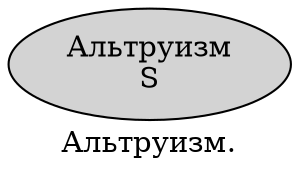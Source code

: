 digraph SENTENCE_1375 {
	graph [label="Альтруизм."]
	node [style=filled]
		0 [label="Альтруизм
S" color="" fillcolor=lightgray penwidth=1 shape=ellipse]
}
